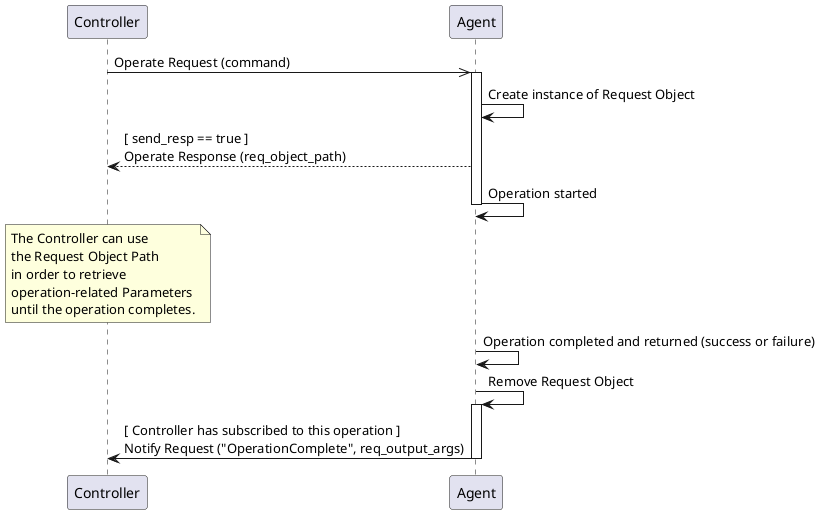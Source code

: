 @startuml

participant Controller as C
participant Agent as A

C ->> A : Operate Request (command)
activate A

A -> A : Create instance of Request Object

A --> C : [ send_resp == true ]\nOperate Response (req_object_path)

A -> A : Operation started
deactivate A

note over C : The Controller can use\nthe Request Object Path\nin order to retrieve\noperation-related Parameters\nuntil the operation completes.

A -> A : Operation completed and returned (success or failure)
A -> A : Remove Request Object
activate A

A -> C : [ Controller has subscribed to this operation ]\nNotify Request ("OperationComplete", req_output_args)
deactivate A

@enduml

